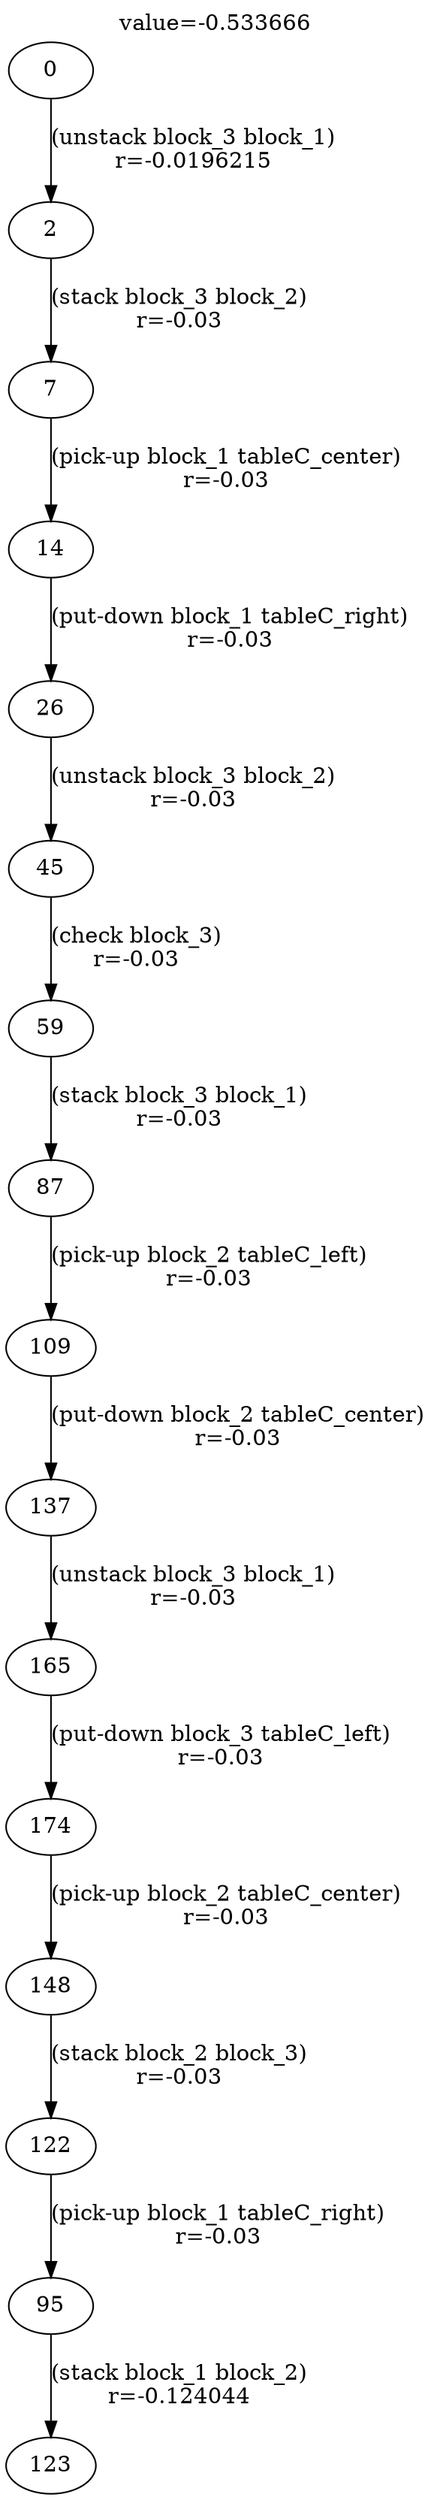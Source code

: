 digraph g{
label="value=-0.533666"
labelloc=top
0->2 [ label="(unstack block_3 block_1)
r=-0.0196215" ];
2->7 [ label="(stack block_3 block_2)
r=-0.03" ];
7->14 [ label="(pick-up block_1 tableC_center)
r=-0.03" ];
14->26 [ label="(put-down block_1 tableC_right)
r=-0.03" ];
26->45 [ label="(unstack block_3 block_2)
r=-0.03" ];
45->59 [ label="(check block_3)
r=-0.03" ];
59->87 [ label="(stack block_3 block_1)
r=-0.03" ];
87->109 [ label="(pick-up block_2 tableC_left)
r=-0.03" ];
109->137 [ label="(put-down block_2 tableC_center)
r=-0.03" ];
137->165 [ label="(unstack block_3 block_1)
r=-0.03" ];
165->174 [ label="(put-down block_3 tableC_left)
r=-0.03" ];
174->148 [ label="(pick-up block_2 tableC_center)
r=-0.03" ];
148->122 [ label="(stack block_2 block_3)
r=-0.03" ];
122->95 [ label="(pick-up block_1 tableC_right)
r=-0.03" ];
95->123 [ label="(stack block_1 block_2)
r=-0.124044" ];
}
